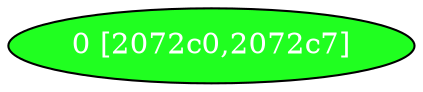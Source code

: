 diGraph libnss3{
	libnss3_0  [style=filled fillcolor="#20FF20" fontcolor="#ffffff" shape=oval label="0 [2072c0,2072c7]"]


}